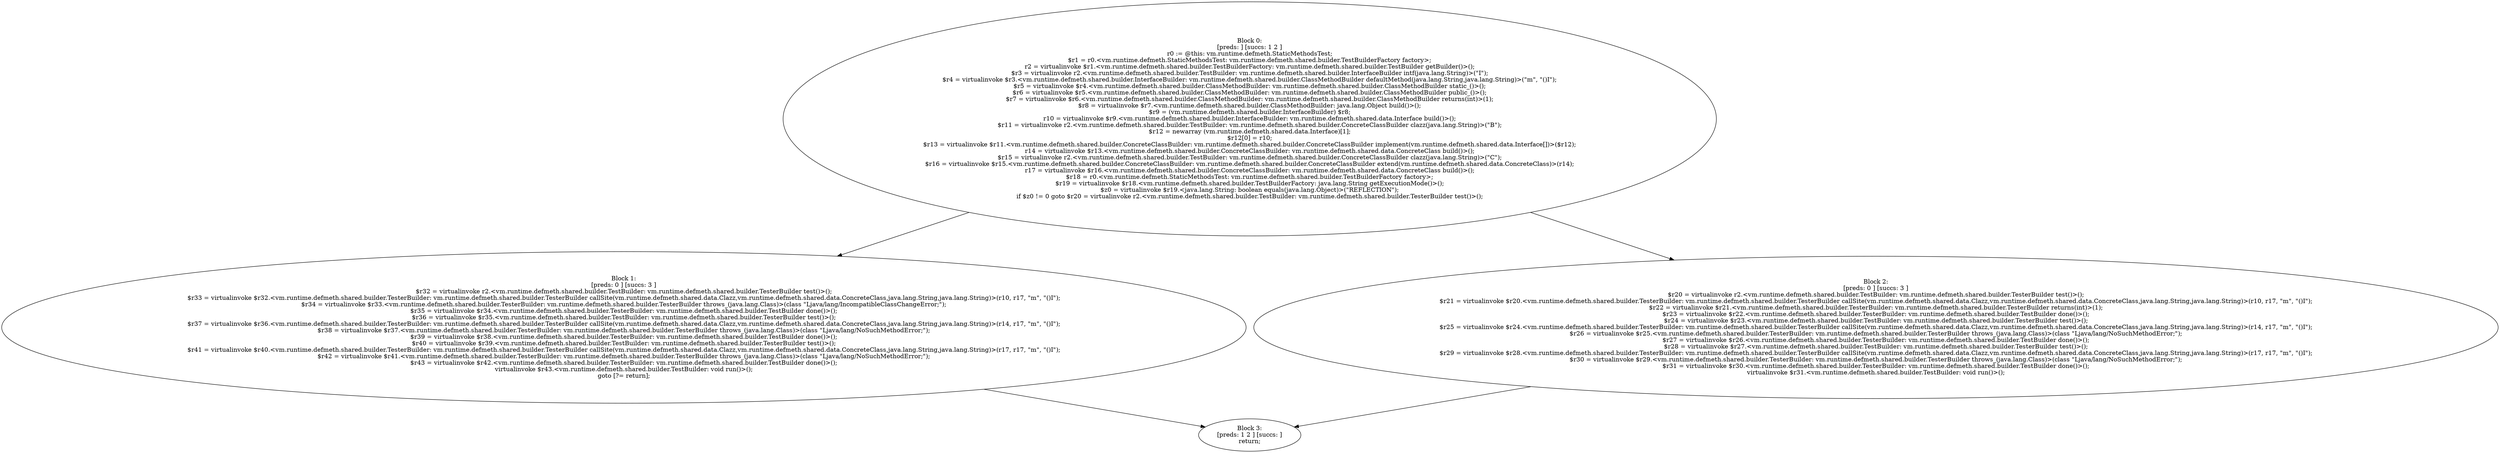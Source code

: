 digraph "unitGraph" {
    "Block 0:
[preds: ] [succs: 1 2 ]
r0 := @this: vm.runtime.defmeth.StaticMethodsTest;
$r1 = r0.<vm.runtime.defmeth.StaticMethodsTest: vm.runtime.defmeth.shared.builder.TestBuilderFactory factory>;
r2 = virtualinvoke $r1.<vm.runtime.defmeth.shared.builder.TestBuilderFactory: vm.runtime.defmeth.shared.builder.TestBuilder getBuilder()>();
$r3 = virtualinvoke r2.<vm.runtime.defmeth.shared.builder.TestBuilder: vm.runtime.defmeth.shared.builder.InterfaceBuilder intf(java.lang.String)>(\"I\");
$r4 = virtualinvoke $r3.<vm.runtime.defmeth.shared.builder.InterfaceBuilder: vm.runtime.defmeth.shared.builder.ClassMethodBuilder defaultMethod(java.lang.String,java.lang.String)>(\"m\", \"()I\");
$r5 = virtualinvoke $r4.<vm.runtime.defmeth.shared.builder.ClassMethodBuilder: vm.runtime.defmeth.shared.builder.ClassMethodBuilder static_()>();
$r6 = virtualinvoke $r5.<vm.runtime.defmeth.shared.builder.ClassMethodBuilder: vm.runtime.defmeth.shared.builder.ClassMethodBuilder public_()>();
$r7 = virtualinvoke $r6.<vm.runtime.defmeth.shared.builder.ClassMethodBuilder: vm.runtime.defmeth.shared.builder.ClassMethodBuilder returns(int)>(1);
$r8 = virtualinvoke $r7.<vm.runtime.defmeth.shared.builder.ClassMethodBuilder: java.lang.Object build()>();
$r9 = (vm.runtime.defmeth.shared.builder.InterfaceBuilder) $r8;
r10 = virtualinvoke $r9.<vm.runtime.defmeth.shared.builder.InterfaceBuilder: vm.runtime.defmeth.shared.data.Interface build()>();
$r11 = virtualinvoke r2.<vm.runtime.defmeth.shared.builder.TestBuilder: vm.runtime.defmeth.shared.builder.ConcreteClassBuilder clazz(java.lang.String)>(\"B\");
$r12 = newarray (vm.runtime.defmeth.shared.data.Interface)[1];
$r12[0] = r10;
$r13 = virtualinvoke $r11.<vm.runtime.defmeth.shared.builder.ConcreteClassBuilder: vm.runtime.defmeth.shared.builder.ConcreteClassBuilder implement(vm.runtime.defmeth.shared.data.Interface[])>($r12);
r14 = virtualinvoke $r13.<vm.runtime.defmeth.shared.builder.ConcreteClassBuilder: vm.runtime.defmeth.shared.data.ConcreteClass build()>();
$r15 = virtualinvoke r2.<vm.runtime.defmeth.shared.builder.TestBuilder: vm.runtime.defmeth.shared.builder.ConcreteClassBuilder clazz(java.lang.String)>(\"C\");
$r16 = virtualinvoke $r15.<vm.runtime.defmeth.shared.builder.ConcreteClassBuilder: vm.runtime.defmeth.shared.builder.ConcreteClassBuilder extend(vm.runtime.defmeth.shared.data.ConcreteClass)>(r14);
r17 = virtualinvoke $r16.<vm.runtime.defmeth.shared.builder.ConcreteClassBuilder: vm.runtime.defmeth.shared.data.ConcreteClass build()>();
$r18 = r0.<vm.runtime.defmeth.StaticMethodsTest: vm.runtime.defmeth.shared.builder.TestBuilderFactory factory>;
$r19 = virtualinvoke $r18.<vm.runtime.defmeth.shared.builder.TestBuilderFactory: java.lang.String getExecutionMode()>();
$z0 = virtualinvoke $r19.<java.lang.String: boolean equals(java.lang.Object)>(\"REFLECTION\");
if $z0 != 0 goto $r20 = virtualinvoke r2.<vm.runtime.defmeth.shared.builder.TestBuilder: vm.runtime.defmeth.shared.builder.TesterBuilder test()>();
"
    "Block 1:
[preds: 0 ] [succs: 3 ]
$r32 = virtualinvoke r2.<vm.runtime.defmeth.shared.builder.TestBuilder: vm.runtime.defmeth.shared.builder.TesterBuilder test()>();
$r33 = virtualinvoke $r32.<vm.runtime.defmeth.shared.builder.TesterBuilder: vm.runtime.defmeth.shared.builder.TesterBuilder callSite(vm.runtime.defmeth.shared.data.Clazz,vm.runtime.defmeth.shared.data.ConcreteClass,java.lang.String,java.lang.String)>(r10, r17, \"m\", \"()I\");
$r34 = virtualinvoke $r33.<vm.runtime.defmeth.shared.builder.TesterBuilder: vm.runtime.defmeth.shared.builder.TesterBuilder throws_(java.lang.Class)>(class \"Ljava/lang/IncompatibleClassChangeError;\");
$r35 = virtualinvoke $r34.<vm.runtime.defmeth.shared.builder.TesterBuilder: vm.runtime.defmeth.shared.builder.TestBuilder done()>();
$r36 = virtualinvoke $r35.<vm.runtime.defmeth.shared.builder.TestBuilder: vm.runtime.defmeth.shared.builder.TesterBuilder test()>();
$r37 = virtualinvoke $r36.<vm.runtime.defmeth.shared.builder.TesterBuilder: vm.runtime.defmeth.shared.builder.TesterBuilder callSite(vm.runtime.defmeth.shared.data.Clazz,vm.runtime.defmeth.shared.data.ConcreteClass,java.lang.String,java.lang.String)>(r14, r17, \"m\", \"()I\");
$r38 = virtualinvoke $r37.<vm.runtime.defmeth.shared.builder.TesterBuilder: vm.runtime.defmeth.shared.builder.TesterBuilder throws_(java.lang.Class)>(class \"Ljava/lang/NoSuchMethodError;\");
$r39 = virtualinvoke $r38.<vm.runtime.defmeth.shared.builder.TesterBuilder: vm.runtime.defmeth.shared.builder.TestBuilder done()>();
$r40 = virtualinvoke $r39.<vm.runtime.defmeth.shared.builder.TestBuilder: vm.runtime.defmeth.shared.builder.TesterBuilder test()>();
$r41 = virtualinvoke $r40.<vm.runtime.defmeth.shared.builder.TesterBuilder: vm.runtime.defmeth.shared.builder.TesterBuilder callSite(vm.runtime.defmeth.shared.data.Clazz,vm.runtime.defmeth.shared.data.ConcreteClass,java.lang.String,java.lang.String)>(r17, r17, \"m\", \"()I\");
$r42 = virtualinvoke $r41.<vm.runtime.defmeth.shared.builder.TesterBuilder: vm.runtime.defmeth.shared.builder.TesterBuilder throws_(java.lang.Class)>(class \"Ljava/lang/NoSuchMethodError;\");
$r43 = virtualinvoke $r42.<vm.runtime.defmeth.shared.builder.TesterBuilder: vm.runtime.defmeth.shared.builder.TestBuilder done()>();
virtualinvoke $r43.<vm.runtime.defmeth.shared.builder.TestBuilder: void run()>();
goto [?= return];
"
    "Block 2:
[preds: 0 ] [succs: 3 ]
$r20 = virtualinvoke r2.<vm.runtime.defmeth.shared.builder.TestBuilder: vm.runtime.defmeth.shared.builder.TesterBuilder test()>();
$r21 = virtualinvoke $r20.<vm.runtime.defmeth.shared.builder.TesterBuilder: vm.runtime.defmeth.shared.builder.TesterBuilder callSite(vm.runtime.defmeth.shared.data.Clazz,vm.runtime.defmeth.shared.data.ConcreteClass,java.lang.String,java.lang.String)>(r10, r17, \"m\", \"()I\");
$r22 = virtualinvoke $r21.<vm.runtime.defmeth.shared.builder.TesterBuilder: vm.runtime.defmeth.shared.builder.TesterBuilder returns(int)>(1);
$r23 = virtualinvoke $r22.<vm.runtime.defmeth.shared.builder.TesterBuilder: vm.runtime.defmeth.shared.builder.TestBuilder done()>();
$r24 = virtualinvoke $r23.<vm.runtime.defmeth.shared.builder.TestBuilder: vm.runtime.defmeth.shared.builder.TesterBuilder test()>();
$r25 = virtualinvoke $r24.<vm.runtime.defmeth.shared.builder.TesterBuilder: vm.runtime.defmeth.shared.builder.TesterBuilder callSite(vm.runtime.defmeth.shared.data.Clazz,vm.runtime.defmeth.shared.data.ConcreteClass,java.lang.String,java.lang.String)>(r14, r17, \"m\", \"()I\");
$r26 = virtualinvoke $r25.<vm.runtime.defmeth.shared.builder.TesterBuilder: vm.runtime.defmeth.shared.builder.TesterBuilder throws_(java.lang.Class)>(class \"Ljava/lang/NoSuchMethodError;\");
$r27 = virtualinvoke $r26.<vm.runtime.defmeth.shared.builder.TesterBuilder: vm.runtime.defmeth.shared.builder.TestBuilder done()>();
$r28 = virtualinvoke $r27.<vm.runtime.defmeth.shared.builder.TestBuilder: vm.runtime.defmeth.shared.builder.TesterBuilder test()>();
$r29 = virtualinvoke $r28.<vm.runtime.defmeth.shared.builder.TesterBuilder: vm.runtime.defmeth.shared.builder.TesterBuilder callSite(vm.runtime.defmeth.shared.data.Clazz,vm.runtime.defmeth.shared.data.ConcreteClass,java.lang.String,java.lang.String)>(r17, r17, \"m\", \"()I\");
$r30 = virtualinvoke $r29.<vm.runtime.defmeth.shared.builder.TesterBuilder: vm.runtime.defmeth.shared.builder.TesterBuilder throws_(java.lang.Class)>(class \"Ljava/lang/NoSuchMethodError;\");
$r31 = virtualinvoke $r30.<vm.runtime.defmeth.shared.builder.TesterBuilder: vm.runtime.defmeth.shared.builder.TestBuilder done()>();
virtualinvoke $r31.<vm.runtime.defmeth.shared.builder.TestBuilder: void run()>();
"
    "Block 3:
[preds: 1 2 ] [succs: ]
return;
"
    "Block 0:
[preds: ] [succs: 1 2 ]
r0 := @this: vm.runtime.defmeth.StaticMethodsTest;
$r1 = r0.<vm.runtime.defmeth.StaticMethodsTest: vm.runtime.defmeth.shared.builder.TestBuilderFactory factory>;
r2 = virtualinvoke $r1.<vm.runtime.defmeth.shared.builder.TestBuilderFactory: vm.runtime.defmeth.shared.builder.TestBuilder getBuilder()>();
$r3 = virtualinvoke r2.<vm.runtime.defmeth.shared.builder.TestBuilder: vm.runtime.defmeth.shared.builder.InterfaceBuilder intf(java.lang.String)>(\"I\");
$r4 = virtualinvoke $r3.<vm.runtime.defmeth.shared.builder.InterfaceBuilder: vm.runtime.defmeth.shared.builder.ClassMethodBuilder defaultMethod(java.lang.String,java.lang.String)>(\"m\", \"()I\");
$r5 = virtualinvoke $r4.<vm.runtime.defmeth.shared.builder.ClassMethodBuilder: vm.runtime.defmeth.shared.builder.ClassMethodBuilder static_()>();
$r6 = virtualinvoke $r5.<vm.runtime.defmeth.shared.builder.ClassMethodBuilder: vm.runtime.defmeth.shared.builder.ClassMethodBuilder public_()>();
$r7 = virtualinvoke $r6.<vm.runtime.defmeth.shared.builder.ClassMethodBuilder: vm.runtime.defmeth.shared.builder.ClassMethodBuilder returns(int)>(1);
$r8 = virtualinvoke $r7.<vm.runtime.defmeth.shared.builder.ClassMethodBuilder: java.lang.Object build()>();
$r9 = (vm.runtime.defmeth.shared.builder.InterfaceBuilder) $r8;
r10 = virtualinvoke $r9.<vm.runtime.defmeth.shared.builder.InterfaceBuilder: vm.runtime.defmeth.shared.data.Interface build()>();
$r11 = virtualinvoke r2.<vm.runtime.defmeth.shared.builder.TestBuilder: vm.runtime.defmeth.shared.builder.ConcreteClassBuilder clazz(java.lang.String)>(\"B\");
$r12 = newarray (vm.runtime.defmeth.shared.data.Interface)[1];
$r12[0] = r10;
$r13 = virtualinvoke $r11.<vm.runtime.defmeth.shared.builder.ConcreteClassBuilder: vm.runtime.defmeth.shared.builder.ConcreteClassBuilder implement(vm.runtime.defmeth.shared.data.Interface[])>($r12);
r14 = virtualinvoke $r13.<vm.runtime.defmeth.shared.builder.ConcreteClassBuilder: vm.runtime.defmeth.shared.data.ConcreteClass build()>();
$r15 = virtualinvoke r2.<vm.runtime.defmeth.shared.builder.TestBuilder: vm.runtime.defmeth.shared.builder.ConcreteClassBuilder clazz(java.lang.String)>(\"C\");
$r16 = virtualinvoke $r15.<vm.runtime.defmeth.shared.builder.ConcreteClassBuilder: vm.runtime.defmeth.shared.builder.ConcreteClassBuilder extend(vm.runtime.defmeth.shared.data.ConcreteClass)>(r14);
r17 = virtualinvoke $r16.<vm.runtime.defmeth.shared.builder.ConcreteClassBuilder: vm.runtime.defmeth.shared.data.ConcreteClass build()>();
$r18 = r0.<vm.runtime.defmeth.StaticMethodsTest: vm.runtime.defmeth.shared.builder.TestBuilderFactory factory>;
$r19 = virtualinvoke $r18.<vm.runtime.defmeth.shared.builder.TestBuilderFactory: java.lang.String getExecutionMode()>();
$z0 = virtualinvoke $r19.<java.lang.String: boolean equals(java.lang.Object)>(\"REFLECTION\");
if $z0 != 0 goto $r20 = virtualinvoke r2.<vm.runtime.defmeth.shared.builder.TestBuilder: vm.runtime.defmeth.shared.builder.TesterBuilder test()>();
"->"Block 1:
[preds: 0 ] [succs: 3 ]
$r32 = virtualinvoke r2.<vm.runtime.defmeth.shared.builder.TestBuilder: vm.runtime.defmeth.shared.builder.TesterBuilder test()>();
$r33 = virtualinvoke $r32.<vm.runtime.defmeth.shared.builder.TesterBuilder: vm.runtime.defmeth.shared.builder.TesterBuilder callSite(vm.runtime.defmeth.shared.data.Clazz,vm.runtime.defmeth.shared.data.ConcreteClass,java.lang.String,java.lang.String)>(r10, r17, \"m\", \"()I\");
$r34 = virtualinvoke $r33.<vm.runtime.defmeth.shared.builder.TesterBuilder: vm.runtime.defmeth.shared.builder.TesterBuilder throws_(java.lang.Class)>(class \"Ljava/lang/IncompatibleClassChangeError;\");
$r35 = virtualinvoke $r34.<vm.runtime.defmeth.shared.builder.TesterBuilder: vm.runtime.defmeth.shared.builder.TestBuilder done()>();
$r36 = virtualinvoke $r35.<vm.runtime.defmeth.shared.builder.TestBuilder: vm.runtime.defmeth.shared.builder.TesterBuilder test()>();
$r37 = virtualinvoke $r36.<vm.runtime.defmeth.shared.builder.TesterBuilder: vm.runtime.defmeth.shared.builder.TesterBuilder callSite(vm.runtime.defmeth.shared.data.Clazz,vm.runtime.defmeth.shared.data.ConcreteClass,java.lang.String,java.lang.String)>(r14, r17, \"m\", \"()I\");
$r38 = virtualinvoke $r37.<vm.runtime.defmeth.shared.builder.TesterBuilder: vm.runtime.defmeth.shared.builder.TesterBuilder throws_(java.lang.Class)>(class \"Ljava/lang/NoSuchMethodError;\");
$r39 = virtualinvoke $r38.<vm.runtime.defmeth.shared.builder.TesterBuilder: vm.runtime.defmeth.shared.builder.TestBuilder done()>();
$r40 = virtualinvoke $r39.<vm.runtime.defmeth.shared.builder.TestBuilder: vm.runtime.defmeth.shared.builder.TesterBuilder test()>();
$r41 = virtualinvoke $r40.<vm.runtime.defmeth.shared.builder.TesterBuilder: vm.runtime.defmeth.shared.builder.TesterBuilder callSite(vm.runtime.defmeth.shared.data.Clazz,vm.runtime.defmeth.shared.data.ConcreteClass,java.lang.String,java.lang.String)>(r17, r17, \"m\", \"()I\");
$r42 = virtualinvoke $r41.<vm.runtime.defmeth.shared.builder.TesterBuilder: vm.runtime.defmeth.shared.builder.TesterBuilder throws_(java.lang.Class)>(class \"Ljava/lang/NoSuchMethodError;\");
$r43 = virtualinvoke $r42.<vm.runtime.defmeth.shared.builder.TesterBuilder: vm.runtime.defmeth.shared.builder.TestBuilder done()>();
virtualinvoke $r43.<vm.runtime.defmeth.shared.builder.TestBuilder: void run()>();
goto [?= return];
";
    "Block 0:
[preds: ] [succs: 1 2 ]
r0 := @this: vm.runtime.defmeth.StaticMethodsTest;
$r1 = r0.<vm.runtime.defmeth.StaticMethodsTest: vm.runtime.defmeth.shared.builder.TestBuilderFactory factory>;
r2 = virtualinvoke $r1.<vm.runtime.defmeth.shared.builder.TestBuilderFactory: vm.runtime.defmeth.shared.builder.TestBuilder getBuilder()>();
$r3 = virtualinvoke r2.<vm.runtime.defmeth.shared.builder.TestBuilder: vm.runtime.defmeth.shared.builder.InterfaceBuilder intf(java.lang.String)>(\"I\");
$r4 = virtualinvoke $r3.<vm.runtime.defmeth.shared.builder.InterfaceBuilder: vm.runtime.defmeth.shared.builder.ClassMethodBuilder defaultMethod(java.lang.String,java.lang.String)>(\"m\", \"()I\");
$r5 = virtualinvoke $r4.<vm.runtime.defmeth.shared.builder.ClassMethodBuilder: vm.runtime.defmeth.shared.builder.ClassMethodBuilder static_()>();
$r6 = virtualinvoke $r5.<vm.runtime.defmeth.shared.builder.ClassMethodBuilder: vm.runtime.defmeth.shared.builder.ClassMethodBuilder public_()>();
$r7 = virtualinvoke $r6.<vm.runtime.defmeth.shared.builder.ClassMethodBuilder: vm.runtime.defmeth.shared.builder.ClassMethodBuilder returns(int)>(1);
$r8 = virtualinvoke $r7.<vm.runtime.defmeth.shared.builder.ClassMethodBuilder: java.lang.Object build()>();
$r9 = (vm.runtime.defmeth.shared.builder.InterfaceBuilder) $r8;
r10 = virtualinvoke $r9.<vm.runtime.defmeth.shared.builder.InterfaceBuilder: vm.runtime.defmeth.shared.data.Interface build()>();
$r11 = virtualinvoke r2.<vm.runtime.defmeth.shared.builder.TestBuilder: vm.runtime.defmeth.shared.builder.ConcreteClassBuilder clazz(java.lang.String)>(\"B\");
$r12 = newarray (vm.runtime.defmeth.shared.data.Interface)[1];
$r12[0] = r10;
$r13 = virtualinvoke $r11.<vm.runtime.defmeth.shared.builder.ConcreteClassBuilder: vm.runtime.defmeth.shared.builder.ConcreteClassBuilder implement(vm.runtime.defmeth.shared.data.Interface[])>($r12);
r14 = virtualinvoke $r13.<vm.runtime.defmeth.shared.builder.ConcreteClassBuilder: vm.runtime.defmeth.shared.data.ConcreteClass build()>();
$r15 = virtualinvoke r2.<vm.runtime.defmeth.shared.builder.TestBuilder: vm.runtime.defmeth.shared.builder.ConcreteClassBuilder clazz(java.lang.String)>(\"C\");
$r16 = virtualinvoke $r15.<vm.runtime.defmeth.shared.builder.ConcreteClassBuilder: vm.runtime.defmeth.shared.builder.ConcreteClassBuilder extend(vm.runtime.defmeth.shared.data.ConcreteClass)>(r14);
r17 = virtualinvoke $r16.<vm.runtime.defmeth.shared.builder.ConcreteClassBuilder: vm.runtime.defmeth.shared.data.ConcreteClass build()>();
$r18 = r0.<vm.runtime.defmeth.StaticMethodsTest: vm.runtime.defmeth.shared.builder.TestBuilderFactory factory>;
$r19 = virtualinvoke $r18.<vm.runtime.defmeth.shared.builder.TestBuilderFactory: java.lang.String getExecutionMode()>();
$z0 = virtualinvoke $r19.<java.lang.String: boolean equals(java.lang.Object)>(\"REFLECTION\");
if $z0 != 0 goto $r20 = virtualinvoke r2.<vm.runtime.defmeth.shared.builder.TestBuilder: vm.runtime.defmeth.shared.builder.TesterBuilder test()>();
"->"Block 2:
[preds: 0 ] [succs: 3 ]
$r20 = virtualinvoke r2.<vm.runtime.defmeth.shared.builder.TestBuilder: vm.runtime.defmeth.shared.builder.TesterBuilder test()>();
$r21 = virtualinvoke $r20.<vm.runtime.defmeth.shared.builder.TesterBuilder: vm.runtime.defmeth.shared.builder.TesterBuilder callSite(vm.runtime.defmeth.shared.data.Clazz,vm.runtime.defmeth.shared.data.ConcreteClass,java.lang.String,java.lang.String)>(r10, r17, \"m\", \"()I\");
$r22 = virtualinvoke $r21.<vm.runtime.defmeth.shared.builder.TesterBuilder: vm.runtime.defmeth.shared.builder.TesterBuilder returns(int)>(1);
$r23 = virtualinvoke $r22.<vm.runtime.defmeth.shared.builder.TesterBuilder: vm.runtime.defmeth.shared.builder.TestBuilder done()>();
$r24 = virtualinvoke $r23.<vm.runtime.defmeth.shared.builder.TestBuilder: vm.runtime.defmeth.shared.builder.TesterBuilder test()>();
$r25 = virtualinvoke $r24.<vm.runtime.defmeth.shared.builder.TesterBuilder: vm.runtime.defmeth.shared.builder.TesterBuilder callSite(vm.runtime.defmeth.shared.data.Clazz,vm.runtime.defmeth.shared.data.ConcreteClass,java.lang.String,java.lang.String)>(r14, r17, \"m\", \"()I\");
$r26 = virtualinvoke $r25.<vm.runtime.defmeth.shared.builder.TesterBuilder: vm.runtime.defmeth.shared.builder.TesterBuilder throws_(java.lang.Class)>(class \"Ljava/lang/NoSuchMethodError;\");
$r27 = virtualinvoke $r26.<vm.runtime.defmeth.shared.builder.TesterBuilder: vm.runtime.defmeth.shared.builder.TestBuilder done()>();
$r28 = virtualinvoke $r27.<vm.runtime.defmeth.shared.builder.TestBuilder: vm.runtime.defmeth.shared.builder.TesterBuilder test()>();
$r29 = virtualinvoke $r28.<vm.runtime.defmeth.shared.builder.TesterBuilder: vm.runtime.defmeth.shared.builder.TesterBuilder callSite(vm.runtime.defmeth.shared.data.Clazz,vm.runtime.defmeth.shared.data.ConcreteClass,java.lang.String,java.lang.String)>(r17, r17, \"m\", \"()I\");
$r30 = virtualinvoke $r29.<vm.runtime.defmeth.shared.builder.TesterBuilder: vm.runtime.defmeth.shared.builder.TesterBuilder throws_(java.lang.Class)>(class \"Ljava/lang/NoSuchMethodError;\");
$r31 = virtualinvoke $r30.<vm.runtime.defmeth.shared.builder.TesterBuilder: vm.runtime.defmeth.shared.builder.TestBuilder done()>();
virtualinvoke $r31.<vm.runtime.defmeth.shared.builder.TestBuilder: void run()>();
";
    "Block 1:
[preds: 0 ] [succs: 3 ]
$r32 = virtualinvoke r2.<vm.runtime.defmeth.shared.builder.TestBuilder: vm.runtime.defmeth.shared.builder.TesterBuilder test()>();
$r33 = virtualinvoke $r32.<vm.runtime.defmeth.shared.builder.TesterBuilder: vm.runtime.defmeth.shared.builder.TesterBuilder callSite(vm.runtime.defmeth.shared.data.Clazz,vm.runtime.defmeth.shared.data.ConcreteClass,java.lang.String,java.lang.String)>(r10, r17, \"m\", \"()I\");
$r34 = virtualinvoke $r33.<vm.runtime.defmeth.shared.builder.TesterBuilder: vm.runtime.defmeth.shared.builder.TesterBuilder throws_(java.lang.Class)>(class \"Ljava/lang/IncompatibleClassChangeError;\");
$r35 = virtualinvoke $r34.<vm.runtime.defmeth.shared.builder.TesterBuilder: vm.runtime.defmeth.shared.builder.TestBuilder done()>();
$r36 = virtualinvoke $r35.<vm.runtime.defmeth.shared.builder.TestBuilder: vm.runtime.defmeth.shared.builder.TesterBuilder test()>();
$r37 = virtualinvoke $r36.<vm.runtime.defmeth.shared.builder.TesterBuilder: vm.runtime.defmeth.shared.builder.TesterBuilder callSite(vm.runtime.defmeth.shared.data.Clazz,vm.runtime.defmeth.shared.data.ConcreteClass,java.lang.String,java.lang.String)>(r14, r17, \"m\", \"()I\");
$r38 = virtualinvoke $r37.<vm.runtime.defmeth.shared.builder.TesterBuilder: vm.runtime.defmeth.shared.builder.TesterBuilder throws_(java.lang.Class)>(class \"Ljava/lang/NoSuchMethodError;\");
$r39 = virtualinvoke $r38.<vm.runtime.defmeth.shared.builder.TesterBuilder: vm.runtime.defmeth.shared.builder.TestBuilder done()>();
$r40 = virtualinvoke $r39.<vm.runtime.defmeth.shared.builder.TestBuilder: vm.runtime.defmeth.shared.builder.TesterBuilder test()>();
$r41 = virtualinvoke $r40.<vm.runtime.defmeth.shared.builder.TesterBuilder: vm.runtime.defmeth.shared.builder.TesterBuilder callSite(vm.runtime.defmeth.shared.data.Clazz,vm.runtime.defmeth.shared.data.ConcreteClass,java.lang.String,java.lang.String)>(r17, r17, \"m\", \"()I\");
$r42 = virtualinvoke $r41.<vm.runtime.defmeth.shared.builder.TesterBuilder: vm.runtime.defmeth.shared.builder.TesterBuilder throws_(java.lang.Class)>(class \"Ljava/lang/NoSuchMethodError;\");
$r43 = virtualinvoke $r42.<vm.runtime.defmeth.shared.builder.TesterBuilder: vm.runtime.defmeth.shared.builder.TestBuilder done()>();
virtualinvoke $r43.<vm.runtime.defmeth.shared.builder.TestBuilder: void run()>();
goto [?= return];
"->"Block 3:
[preds: 1 2 ] [succs: ]
return;
";
    "Block 2:
[preds: 0 ] [succs: 3 ]
$r20 = virtualinvoke r2.<vm.runtime.defmeth.shared.builder.TestBuilder: vm.runtime.defmeth.shared.builder.TesterBuilder test()>();
$r21 = virtualinvoke $r20.<vm.runtime.defmeth.shared.builder.TesterBuilder: vm.runtime.defmeth.shared.builder.TesterBuilder callSite(vm.runtime.defmeth.shared.data.Clazz,vm.runtime.defmeth.shared.data.ConcreteClass,java.lang.String,java.lang.String)>(r10, r17, \"m\", \"()I\");
$r22 = virtualinvoke $r21.<vm.runtime.defmeth.shared.builder.TesterBuilder: vm.runtime.defmeth.shared.builder.TesterBuilder returns(int)>(1);
$r23 = virtualinvoke $r22.<vm.runtime.defmeth.shared.builder.TesterBuilder: vm.runtime.defmeth.shared.builder.TestBuilder done()>();
$r24 = virtualinvoke $r23.<vm.runtime.defmeth.shared.builder.TestBuilder: vm.runtime.defmeth.shared.builder.TesterBuilder test()>();
$r25 = virtualinvoke $r24.<vm.runtime.defmeth.shared.builder.TesterBuilder: vm.runtime.defmeth.shared.builder.TesterBuilder callSite(vm.runtime.defmeth.shared.data.Clazz,vm.runtime.defmeth.shared.data.ConcreteClass,java.lang.String,java.lang.String)>(r14, r17, \"m\", \"()I\");
$r26 = virtualinvoke $r25.<vm.runtime.defmeth.shared.builder.TesterBuilder: vm.runtime.defmeth.shared.builder.TesterBuilder throws_(java.lang.Class)>(class \"Ljava/lang/NoSuchMethodError;\");
$r27 = virtualinvoke $r26.<vm.runtime.defmeth.shared.builder.TesterBuilder: vm.runtime.defmeth.shared.builder.TestBuilder done()>();
$r28 = virtualinvoke $r27.<vm.runtime.defmeth.shared.builder.TestBuilder: vm.runtime.defmeth.shared.builder.TesterBuilder test()>();
$r29 = virtualinvoke $r28.<vm.runtime.defmeth.shared.builder.TesterBuilder: vm.runtime.defmeth.shared.builder.TesterBuilder callSite(vm.runtime.defmeth.shared.data.Clazz,vm.runtime.defmeth.shared.data.ConcreteClass,java.lang.String,java.lang.String)>(r17, r17, \"m\", \"()I\");
$r30 = virtualinvoke $r29.<vm.runtime.defmeth.shared.builder.TesterBuilder: vm.runtime.defmeth.shared.builder.TesterBuilder throws_(java.lang.Class)>(class \"Ljava/lang/NoSuchMethodError;\");
$r31 = virtualinvoke $r30.<vm.runtime.defmeth.shared.builder.TesterBuilder: vm.runtime.defmeth.shared.builder.TestBuilder done()>();
virtualinvoke $r31.<vm.runtime.defmeth.shared.builder.TestBuilder: void run()>();
"->"Block 3:
[preds: 1 2 ] [succs: ]
return;
";
}
